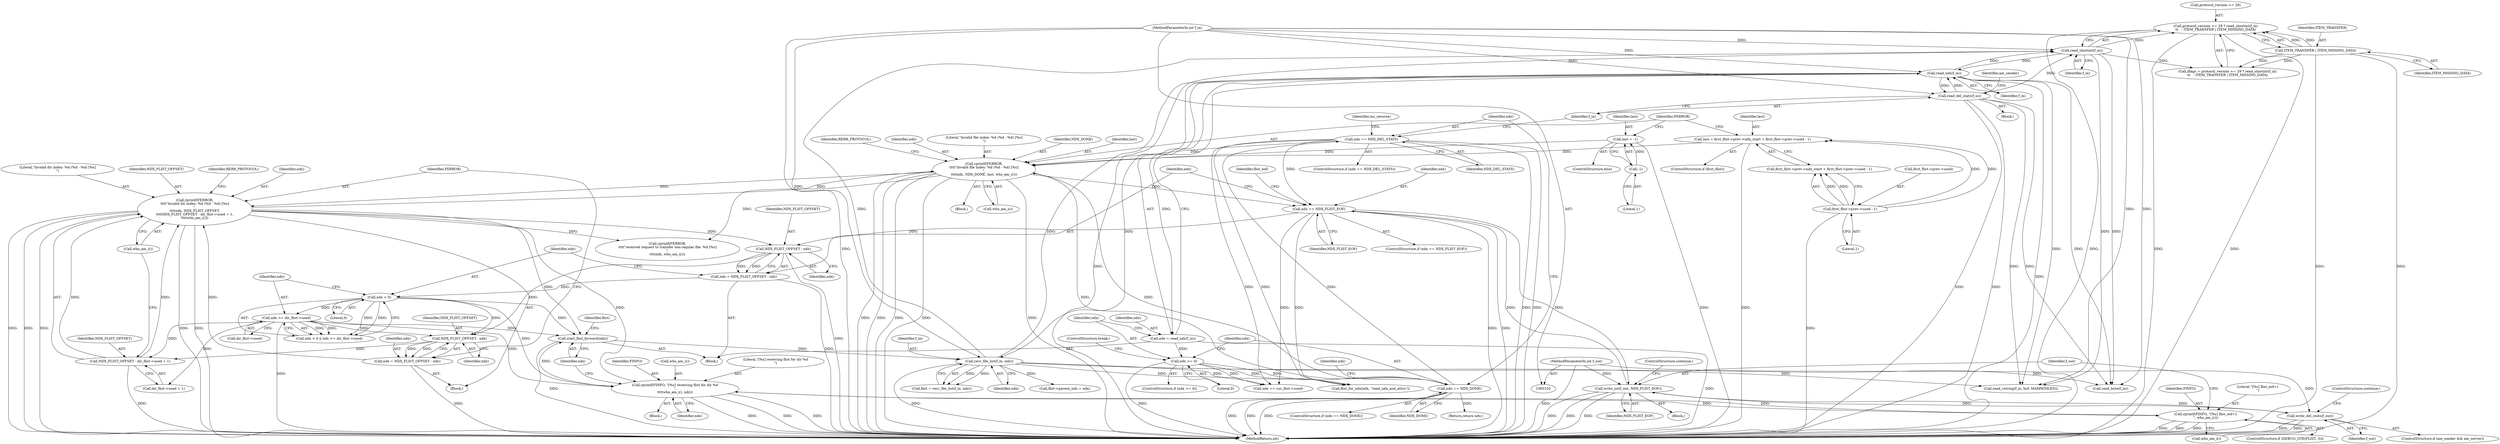 digraph "0_samba_70aeb5fddd1b2f8e143276f8d5a085db16c593b9@API" {
"1000273" [label="(Call,protocol_version >= 29 ? read_shortint(f_in)\n\t\t   : ITEM_TRANSFER | ITEM_MISSING_DATA)"];
"1000277" [label="(Call,read_shortint(f_in))"];
"1000262" [label="(Call,recv_file_list(f_in, ndx))"];
"1000127" [label="(Call,read_ndx(f_in))"];
"1000145" [label="(Call,read_del_stats(f_in))"];
"1000103" [label="(MethodParameterIn,int f_in)"];
"1000258" [label="(Call,start_flist_forward(ndx))"];
"1000222" [label="(Call,ndx >= dir_flist->used)"];
"1000219" [label="(Call,ndx < 0)"];
"1000212" [label="(Call,ndx = NDX_FLIST_OFFSET - ndx)"];
"1000214" [label="(Call,NDX_FLIST_OFFSET - ndx)"];
"1000233" [label="(Call,rprintf(FERROR,\n\t\t\t\t\"Invalid dir index: %d (%d - %d) [%s]\n\",\n\t\t\t\tndx, NDX_FLIST_OFFSET,\n\t\t\t\tNDX_FLIST_OFFSET - dir_flist->used + 1,\n\t\t\t\twho_am_i()))"];
"1000183" [label="(Call,rprintf(FERROR,\n\t\t\t\t\"Invalid file index: %d (%d - %d) [%s]\n\",\n\t\t\t\tndx, NDX_DONE, last, who_am_i()))"];
"1000141" [label="(Call,ndx == NDX_DEL_STATS)"];
"1000135" [label="(Call,ndx == NDX_DONE)"];
"1000130" [label="(Call,ndx >= 0)"];
"1000125" [label="(Call,ndx = read_ndx(f_in))"];
"1000163" [label="(Call,last = first_flist->prev->ndx_start + first_flist->prev->used - 1)"];
"1000171" [label="(Call,first_flist->prev->used - 1)"];
"1000179" [label="(Call,last = -1)"];
"1000181" [label="(Call,-1)"];
"1000228" [label="(Call,ndx = NDX_FLIST_OFFSET - ndx)"];
"1000230" [label="(Call,NDX_FLIST_OFFSET - ndx)"];
"1000238" [label="(Call,NDX_FLIST_OFFSET - dir_flist->used + 1)"];
"1000193" [label="(Call,ndx == NDX_FLIST_EOF)"];
"1000208" [label="(Call,write_int(f_out, NDX_FLIST_EOF))"];
"1000151" [label="(Call,write_del_stats(f_out))"];
"1000104" [label="(MethodParameterIn,int f_out)"];
"1000253" [label="(Call,rprintf(FINFO, \"[%s] receiving flist for dir %d\n\",\n\t\t\t\twho_am_i(), ndx))"];
"1000204" [label="(Call,rprintf(FINFO, \"[%s] flist_eof=1\n\", who_am_i()))"];
"1000279" [label="(Call,ITEM_TRANSFER | ITEM_MISSING_DATA)"];
"1000281" [label="(Identifier,ITEM_MISSING_DATA)"];
"1000222" [label="(Call,ndx >= dir_flist->used)"];
"1000273" [label="(Call,protocol_version >= 29 ? read_shortint(f_in)\n\t\t   : ITEM_TRANSFER | ITEM_MISSING_DATA)"];
"1000188" [label="(Identifier,last)"];
"1000240" [label="(Call,dir_flist->used + 1)"];
"1000192" [label="(ControlStructure,if (ndx == NDX_FLIST_EOF))"];
"1000183" [label="(Call,rprintf(FERROR,\n\t\t\t\t\"Invalid file index: %d (%d - %d) [%s]\n\",\n\t\t\t\tndx, NDX_DONE, last, who_am_i()))"];
"1000262" [label="(Call,recv_file_list(f_in, ndx))"];
"1000205" [label="(Identifier,FINFO)"];
"1000219" [label="(Call,ndx < 0)"];
"1000125" [label="(Call,ndx = read_ndx(f_in))"];
"1000186" [label="(Identifier,ndx)"];
"1000235" [label="(Literal,\"Invalid dir index: %d (%d - %d) [%s]\n\")"];
"1000194" [label="(Identifier,ndx)"];
"1000257" [label="(Identifier,ndx)"];
"1000231" [label="(Identifier,NDX_FLIST_OFFSET)"];
"1000208" [label="(Call,write_int(f_out, NDX_FLIST_EOF))"];
"1000133" [label="(ControlStructure,break;)"];
"1000134" [label="(ControlStructure,if (ndx == NDX_DONE))"];
"1000140" [label="(ControlStructure,if (ndx == NDX_DEL_STATS))"];
"1000128" [label="(Identifier,f_in)"];
"1000227" [label="(Block,)"];
"1000172" [label="(Call,first_flist->prev->used)"];
"1000271" [label="(Call,iflags = protocol_version >= 29 ? read_shortint(f_in)\n\t\t   : ITEM_TRANSFER | ITEM_MISSING_DATA)"];
"1000211" [label="(ControlStructure,continue;)"];
"1000256" [label="(Call,who_am_i())"];
"1000143" [label="(Identifier,NDX_DEL_STATS)"];
"1000230" [label="(Call,NDX_FLIST_OFFSET - ndx)"];
"1000232" [label="(Identifier,ndx)"];
"1000280" [label="(Identifier,ITEM_TRANSFER)"];
"1000132" [label="(Literal,0)"];
"1000131" [label="(Identifier,ndx)"];
"1000368" [label="(Call,read_vstring(f_in, buf, MAXPATHLEN))"];
"1000258" [label="(Call,start_flist_forward(ndx))"];
"1000180" [label="(Identifier,last)"];
"1000127" [label="(Call,read_ndx(f_in))"];
"1000263" [label="(Identifier,f_in)"];
"1000239" [label="(Identifier,NDX_FLIST_OFFSET)"];
"1000151" [label="(Call,write_del_stats(f_out))"];
"1000255" [label="(Literal,\"[%s] receiving flist for dir %d\n\")"];
"1000200" [label="(ControlStructure,if (DEBUG_GTE(FLIST, 3)))"];
"1000348" [label="(Call,read_byte(f_in))"];
"1000181" [label="(Call,-1)"];
"1000223" [label="(Identifier,ndx)"];
"1000185" [label="(Literal,\"Invalid file index: %d (%d - %d) [%s]\n\")"];
"1000137" [label="(Identifier,NDX_DONE)"];
"1000274" [label="(Call,protocol_version >= 29)"];
"1000135" [label="(Call,ndx == NDX_DONE)"];
"1000204" [label="(Call,rprintf(FINFO, \"[%s] flist_eof=1\n\", who_am_i()))"];
"1000165" [label="(Call,first_flist->prev->ndx_start + first_flist->prev->used - 1)"];
"1000215" [label="(Identifier,NDX_FLIST_OFFSET)"];
"1000104" [label="(MethodParameterIn,int f_out)"];
"1000164" [label="(Identifier,last)"];
"1000171" [label="(Call,first_flist->prev->used - 1)"];
"1000163" [label="(Call,last = first_flist->prev->ndx_start + first_flist->prev->used - 1)"];
"1000288" [label="(Call,ndx == cur_flist->used)"];
"1000147" [label="(ControlStructure,if (am_sender && am_server))"];
"1000177" [label="(Literal,1)"];
"1000216" [label="(Identifier,ndx)"];
"1000149" [label="(Identifier,am_sender)"];
"1000233" [label="(Call,rprintf(FERROR,\n\t\t\t\t\"Invalid dir index: %d (%d - %d) [%s]\n\",\n\t\t\t\tndx, NDX_FLIST_OFFSET,\n\t\t\t\tNDX_FLIST_OFFSET - dir_flist->used + 1,\n\t\t\t\twho_am_i()))"];
"1000306" [label="(Call,flist_for_ndx(ndx, \"read_ndx_and_attrs\"))"];
"1000238" [label="(Call,NDX_FLIST_OFFSET - dir_flist->used + 1)"];
"1000411" [label="(MethodReturn,int)"];
"1000398" [label="(Call,rprintf(FERROR,\n\t\t\t\t\"received request to transfer non-regular file: %d [%s]\n\",\n\t\t\t\tndx, who_am_i()))"];
"1000254" [label="(Identifier,FINFO)"];
"1000144" [label="(Block,)"];
"1000129" [label="(ControlStructure,if (ndx >= 0))"];
"1000193" [label="(Call,ndx == NDX_FLIST_EOF)"];
"1000178" [label="(ControlStructure,else)"];
"1000124" [label="(Block,)"];
"1000138" [label="(Return,return ndx;)"];
"1000142" [label="(Identifier,ndx)"];
"1000261" [label="(Identifier,flist)"];
"1000206" [label="(Literal,\"[%s] flist_eof=1\n\")"];
"1000210" [label="(Identifier,NDX_FLIST_EOF)"];
"1000236" [label="(Identifier,ndx)"];
"1000264" [label="(Identifier,ndx)"];
"1000278" [label="(Identifier,f_in)"];
"1000161" [label="(ControlStructure,if (first_flist))"];
"1000139" [label="(Identifier,ndx)"];
"1000253" [label="(Call,rprintf(FINFO, \"[%s] receiving flist for dir %d\n\",\n\t\t\t\twho_am_i(), ndx))"];
"1000145" [label="(Call,read_del_stats(f_in))"];
"1000265" [label="(Call,flist->parent_ndx = ndx)"];
"1000220" [label="(Identifier,ndx)"];
"1000245" [label="(Call,who_am_i())"];
"1000103" [label="(MethodParameterIn,int f_in)"];
"1000153" [label="(ControlStructure,continue;)"];
"1000209" [label="(Identifier,f_out)"];
"1000157" [label="(Identifier,inc_recurse)"];
"1000234" [label="(Identifier,FERROR)"];
"1000136" [label="(Identifier,ndx)"];
"1000252" [label="(Block,)"];
"1000212" [label="(Call,ndx = NDX_FLIST_OFFSET - ndx)"];
"1000187" [label="(Identifier,NDX_DONE)"];
"1000126" [label="(Identifier,ndx)"];
"1000159" [label="(Block,)"];
"1000184" [label="(Identifier,FERROR)"];
"1000218" [label="(Call,ndx < 0 || ndx >= dir_flist->used)"];
"1000207" [label="(Call,who_am_i())"];
"1000221" [label="(Literal,0)"];
"1000214" [label="(Call,NDX_FLIST_OFFSET - ndx)"];
"1000229" [label="(Identifier,ndx)"];
"1000237" [label="(Identifier,NDX_FLIST_OFFSET)"];
"1000228" [label="(Call,ndx = NDX_FLIST_OFFSET - ndx)"];
"1000196" [label="(Block,)"];
"1000152" [label="(Identifier,f_out)"];
"1000189" [label="(Call,who_am_i())"];
"1000195" [label="(Identifier,NDX_FLIST_EOF)"];
"1000141" [label="(Call,ndx == NDX_DEL_STATS)"];
"1000247" [label="(Identifier,RERR_PROTOCOL)"];
"1000259" [label="(Identifier,ndx)"];
"1000182" [label="(Literal,1)"];
"1000224" [label="(Call,dir_flist->used)"];
"1000279" [label="(Call,ITEM_TRANSFER | ITEM_MISSING_DATA)"];
"1000198" [label="(Identifier,flist_eof)"];
"1000191" [label="(Identifier,RERR_PROTOCOL)"];
"1000179" [label="(Call,last = -1)"];
"1000130" [label="(Call,ndx >= 0)"];
"1000146" [label="(Identifier,f_in)"];
"1000260" [label="(Call,flist = recv_file_list(f_in, ndx))"];
"1000213" [label="(Identifier,ndx)"];
"1000277" [label="(Call,read_shortint(f_in))"];
"1000273" -> "1000271"  [label="AST: "];
"1000273" -> "1000277"  [label="CFG: "];
"1000273" -> "1000279"  [label="CFG: "];
"1000274" -> "1000273"  [label="AST: "];
"1000277" -> "1000273"  [label="AST: "];
"1000279" -> "1000273"  [label="AST: "];
"1000271" -> "1000273"  [label="CFG: "];
"1000273" -> "1000411"  [label="DDG: "];
"1000273" -> "1000411"  [label="DDG: "];
"1000273" -> "1000411"  [label="DDG: "];
"1000277" -> "1000273"  [label="DDG: "];
"1000279" -> "1000273"  [label="DDG: "];
"1000279" -> "1000273"  [label="DDG: "];
"1000277" -> "1000278"  [label="CFG: "];
"1000278" -> "1000277"  [label="AST: "];
"1000277" -> "1000411"  [label="DDG: "];
"1000277" -> "1000127"  [label="DDG: "];
"1000277" -> "1000271"  [label="DDG: "];
"1000262" -> "1000277"  [label="DDG: "];
"1000127" -> "1000277"  [label="DDG: "];
"1000145" -> "1000277"  [label="DDG: "];
"1000103" -> "1000277"  [label="DDG: "];
"1000277" -> "1000348"  [label="DDG: "];
"1000277" -> "1000368"  [label="DDG: "];
"1000262" -> "1000260"  [label="AST: "];
"1000262" -> "1000264"  [label="CFG: "];
"1000263" -> "1000262"  [label="AST: "];
"1000264" -> "1000262"  [label="AST: "];
"1000260" -> "1000262"  [label="CFG: "];
"1000262" -> "1000411"  [label="DDG: "];
"1000262" -> "1000127"  [label="DDG: "];
"1000262" -> "1000260"  [label="DDG: "];
"1000262" -> "1000260"  [label="DDG: "];
"1000127" -> "1000262"  [label="DDG: "];
"1000103" -> "1000262"  [label="DDG: "];
"1000258" -> "1000262"  [label="DDG: "];
"1000262" -> "1000265"  [label="DDG: "];
"1000262" -> "1000288"  [label="DDG: "];
"1000262" -> "1000306"  [label="DDG: "];
"1000262" -> "1000348"  [label="DDG: "];
"1000262" -> "1000368"  [label="DDG: "];
"1000127" -> "1000125"  [label="AST: "];
"1000127" -> "1000128"  [label="CFG: "];
"1000128" -> "1000127"  [label="AST: "];
"1000125" -> "1000127"  [label="CFG: "];
"1000127" -> "1000411"  [label="DDG: "];
"1000127" -> "1000125"  [label="DDG: "];
"1000145" -> "1000127"  [label="DDG: "];
"1000103" -> "1000127"  [label="DDG: "];
"1000127" -> "1000145"  [label="DDG: "];
"1000127" -> "1000348"  [label="DDG: "];
"1000127" -> "1000368"  [label="DDG: "];
"1000145" -> "1000144"  [label="AST: "];
"1000145" -> "1000146"  [label="CFG: "];
"1000146" -> "1000145"  [label="AST: "];
"1000149" -> "1000145"  [label="CFG: "];
"1000145" -> "1000411"  [label="DDG: "];
"1000145" -> "1000411"  [label="DDG: "];
"1000103" -> "1000145"  [label="DDG: "];
"1000145" -> "1000348"  [label="DDG: "];
"1000145" -> "1000368"  [label="DDG: "];
"1000103" -> "1000102"  [label="AST: "];
"1000103" -> "1000411"  [label="DDG: "];
"1000103" -> "1000348"  [label="DDG: "];
"1000103" -> "1000368"  [label="DDG: "];
"1000258" -> "1000124"  [label="AST: "];
"1000258" -> "1000259"  [label="CFG: "];
"1000259" -> "1000258"  [label="AST: "];
"1000261" -> "1000258"  [label="CFG: "];
"1000258" -> "1000411"  [label="DDG: "];
"1000222" -> "1000258"  [label="DDG: "];
"1000233" -> "1000258"  [label="DDG: "];
"1000219" -> "1000258"  [label="DDG: "];
"1000253" -> "1000258"  [label="DDG: "];
"1000222" -> "1000218"  [label="AST: "];
"1000222" -> "1000224"  [label="CFG: "];
"1000223" -> "1000222"  [label="AST: "];
"1000224" -> "1000222"  [label="AST: "];
"1000218" -> "1000222"  [label="CFG: "];
"1000222" -> "1000411"  [label="DDG: "];
"1000222" -> "1000218"  [label="DDG: "];
"1000222" -> "1000218"  [label="DDG: "];
"1000219" -> "1000222"  [label="DDG: "];
"1000222" -> "1000230"  [label="DDG: "];
"1000222" -> "1000238"  [label="DDG: "];
"1000222" -> "1000240"  [label="DDG: "];
"1000222" -> "1000253"  [label="DDG: "];
"1000219" -> "1000218"  [label="AST: "];
"1000219" -> "1000221"  [label="CFG: "];
"1000220" -> "1000219"  [label="AST: "];
"1000221" -> "1000219"  [label="AST: "];
"1000223" -> "1000219"  [label="CFG: "];
"1000218" -> "1000219"  [label="CFG: "];
"1000219" -> "1000218"  [label="DDG: "];
"1000219" -> "1000218"  [label="DDG: "];
"1000212" -> "1000219"  [label="DDG: "];
"1000219" -> "1000230"  [label="DDG: "];
"1000219" -> "1000253"  [label="DDG: "];
"1000212" -> "1000124"  [label="AST: "];
"1000212" -> "1000214"  [label="CFG: "];
"1000213" -> "1000212"  [label="AST: "];
"1000214" -> "1000212"  [label="AST: "];
"1000220" -> "1000212"  [label="CFG: "];
"1000212" -> "1000411"  [label="DDG: "];
"1000214" -> "1000212"  [label="DDG: "];
"1000214" -> "1000212"  [label="DDG: "];
"1000214" -> "1000216"  [label="CFG: "];
"1000215" -> "1000214"  [label="AST: "];
"1000216" -> "1000214"  [label="AST: "];
"1000214" -> "1000411"  [label="DDG: "];
"1000233" -> "1000214"  [label="DDG: "];
"1000193" -> "1000214"  [label="DDG: "];
"1000214" -> "1000230"  [label="DDG: "];
"1000233" -> "1000227"  [label="AST: "];
"1000233" -> "1000245"  [label="CFG: "];
"1000234" -> "1000233"  [label="AST: "];
"1000235" -> "1000233"  [label="AST: "];
"1000236" -> "1000233"  [label="AST: "];
"1000237" -> "1000233"  [label="AST: "];
"1000238" -> "1000233"  [label="AST: "];
"1000245" -> "1000233"  [label="AST: "];
"1000247" -> "1000233"  [label="CFG: "];
"1000233" -> "1000411"  [label="DDG: "];
"1000233" -> "1000411"  [label="DDG: "];
"1000233" -> "1000411"  [label="DDG: "];
"1000233" -> "1000411"  [label="DDG: "];
"1000233" -> "1000411"  [label="DDG: "];
"1000233" -> "1000183"  [label="DDG: "];
"1000183" -> "1000233"  [label="DDG: "];
"1000228" -> "1000233"  [label="DDG: "];
"1000238" -> "1000233"  [label="DDG: "];
"1000238" -> "1000233"  [label="DDG: "];
"1000233" -> "1000253"  [label="DDG: "];
"1000233" -> "1000398"  [label="DDG: "];
"1000183" -> "1000159"  [label="AST: "];
"1000183" -> "1000189"  [label="CFG: "];
"1000184" -> "1000183"  [label="AST: "];
"1000185" -> "1000183"  [label="AST: "];
"1000186" -> "1000183"  [label="AST: "];
"1000187" -> "1000183"  [label="AST: "];
"1000188" -> "1000183"  [label="AST: "];
"1000189" -> "1000183"  [label="AST: "];
"1000191" -> "1000183"  [label="CFG: "];
"1000183" -> "1000411"  [label="DDG: "];
"1000183" -> "1000411"  [label="DDG: "];
"1000183" -> "1000411"  [label="DDG: "];
"1000183" -> "1000411"  [label="DDG: "];
"1000183" -> "1000411"  [label="DDG: "];
"1000183" -> "1000135"  [label="DDG: "];
"1000141" -> "1000183"  [label="DDG: "];
"1000135" -> "1000183"  [label="DDG: "];
"1000163" -> "1000183"  [label="DDG: "];
"1000179" -> "1000183"  [label="DDG: "];
"1000183" -> "1000193"  [label="DDG: "];
"1000183" -> "1000398"  [label="DDG: "];
"1000141" -> "1000140"  [label="AST: "];
"1000141" -> "1000143"  [label="CFG: "];
"1000142" -> "1000141"  [label="AST: "];
"1000143" -> "1000141"  [label="AST: "];
"1000146" -> "1000141"  [label="CFG: "];
"1000157" -> "1000141"  [label="CFG: "];
"1000141" -> "1000411"  [label="DDG: "];
"1000141" -> "1000411"  [label="DDG: "];
"1000135" -> "1000141"  [label="DDG: "];
"1000141" -> "1000193"  [label="DDG: "];
"1000141" -> "1000288"  [label="DDG: "];
"1000141" -> "1000306"  [label="DDG: "];
"1000135" -> "1000134"  [label="AST: "];
"1000135" -> "1000137"  [label="CFG: "];
"1000136" -> "1000135"  [label="AST: "];
"1000137" -> "1000135"  [label="AST: "];
"1000139" -> "1000135"  [label="CFG: "];
"1000142" -> "1000135"  [label="CFG: "];
"1000135" -> "1000411"  [label="DDG: "];
"1000135" -> "1000411"  [label="DDG: "];
"1000135" -> "1000411"  [label="DDG: "];
"1000130" -> "1000135"  [label="DDG: "];
"1000135" -> "1000138"  [label="DDG: "];
"1000130" -> "1000129"  [label="AST: "];
"1000130" -> "1000132"  [label="CFG: "];
"1000131" -> "1000130"  [label="AST: "];
"1000132" -> "1000130"  [label="AST: "];
"1000133" -> "1000130"  [label="CFG: "];
"1000136" -> "1000130"  [label="CFG: "];
"1000130" -> "1000411"  [label="DDG: "];
"1000125" -> "1000130"  [label="DDG: "];
"1000130" -> "1000288"  [label="DDG: "];
"1000130" -> "1000306"  [label="DDG: "];
"1000125" -> "1000124"  [label="AST: "];
"1000126" -> "1000125"  [label="AST: "];
"1000131" -> "1000125"  [label="CFG: "];
"1000125" -> "1000411"  [label="DDG: "];
"1000163" -> "1000161"  [label="AST: "];
"1000163" -> "1000165"  [label="CFG: "];
"1000164" -> "1000163"  [label="AST: "];
"1000165" -> "1000163"  [label="AST: "];
"1000184" -> "1000163"  [label="CFG: "];
"1000163" -> "1000411"  [label="DDG: "];
"1000171" -> "1000163"  [label="DDG: "];
"1000171" -> "1000163"  [label="DDG: "];
"1000171" -> "1000165"  [label="AST: "];
"1000171" -> "1000177"  [label="CFG: "];
"1000172" -> "1000171"  [label="AST: "];
"1000177" -> "1000171"  [label="AST: "];
"1000165" -> "1000171"  [label="CFG: "];
"1000171" -> "1000411"  [label="DDG: "];
"1000171" -> "1000165"  [label="DDG: "];
"1000171" -> "1000165"  [label="DDG: "];
"1000179" -> "1000178"  [label="AST: "];
"1000179" -> "1000181"  [label="CFG: "];
"1000180" -> "1000179"  [label="AST: "];
"1000181" -> "1000179"  [label="AST: "];
"1000184" -> "1000179"  [label="CFG: "];
"1000179" -> "1000411"  [label="DDG: "];
"1000181" -> "1000179"  [label="DDG: "];
"1000181" -> "1000182"  [label="CFG: "];
"1000182" -> "1000181"  [label="AST: "];
"1000228" -> "1000227"  [label="AST: "];
"1000228" -> "1000230"  [label="CFG: "];
"1000229" -> "1000228"  [label="AST: "];
"1000230" -> "1000228"  [label="AST: "];
"1000234" -> "1000228"  [label="CFG: "];
"1000228" -> "1000411"  [label="DDG: "];
"1000230" -> "1000228"  [label="DDG: "];
"1000230" -> "1000228"  [label="DDG: "];
"1000230" -> "1000232"  [label="CFG: "];
"1000231" -> "1000230"  [label="AST: "];
"1000232" -> "1000230"  [label="AST: "];
"1000230" -> "1000238"  [label="DDG: "];
"1000238" -> "1000240"  [label="CFG: "];
"1000239" -> "1000238"  [label="AST: "];
"1000240" -> "1000238"  [label="AST: "];
"1000245" -> "1000238"  [label="CFG: "];
"1000238" -> "1000411"  [label="DDG: "];
"1000193" -> "1000192"  [label="AST: "];
"1000193" -> "1000195"  [label="CFG: "];
"1000194" -> "1000193"  [label="AST: "];
"1000195" -> "1000193"  [label="AST: "];
"1000198" -> "1000193"  [label="CFG: "];
"1000213" -> "1000193"  [label="CFG: "];
"1000193" -> "1000411"  [label="DDG: "];
"1000193" -> "1000411"  [label="DDG: "];
"1000208" -> "1000193"  [label="DDG: "];
"1000193" -> "1000208"  [label="DDG: "];
"1000193" -> "1000288"  [label="DDG: "];
"1000193" -> "1000306"  [label="DDG: "];
"1000208" -> "1000196"  [label="AST: "];
"1000208" -> "1000210"  [label="CFG: "];
"1000209" -> "1000208"  [label="AST: "];
"1000210" -> "1000208"  [label="AST: "];
"1000211" -> "1000208"  [label="CFG: "];
"1000208" -> "1000411"  [label="DDG: "];
"1000208" -> "1000411"  [label="DDG: "];
"1000208" -> "1000411"  [label="DDG: "];
"1000208" -> "1000151"  [label="DDG: "];
"1000151" -> "1000208"  [label="DDG: "];
"1000104" -> "1000208"  [label="DDG: "];
"1000151" -> "1000147"  [label="AST: "];
"1000151" -> "1000152"  [label="CFG: "];
"1000152" -> "1000151"  [label="AST: "];
"1000153" -> "1000151"  [label="CFG: "];
"1000151" -> "1000411"  [label="DDG: "];
"1000151" -> "1000411"  [label="DDG: "];
"1000104" -> "1000151"  [label="DDG: "];
"1000104" -> "1000102"  [label="AST: "];
"1000104" -> "1000411"  [label="DDG: "];
"1000253" -> "1000252"  [label="AST: "];
"1000253" -> "1000257"  [label="CFG: "];
"1000254" -> "1000253"  [label="AST: "];
"1000255" -> "1000253"  [label="AST: "];
"1000256" -> "1000253"  [label="AST: "];
"1000257" -> "1000253"  [label="AST: "];
"1000259" -> "1000253"  [label="CFG: "];
"1000253" -> "1000411"  [label="DDG: "];
"1000253" -> "1000411"  [label="DDG: "];
"1000253" -> "1000411"  [label="DDG: "];
"1000253" -> "1000204"  [label="DDG: "];
"1000204" -> "1000253"  [label="DDG: "];
"1000204" -> "1000200"  [label="AST: "];
"1000204" -> "1000207"  [label="CFG: "];
"1000205" -> "1000204"  [label="AST: "];
"1000206" -> "1000204"  [label="AST: "];
"1000207" -> "1000204"  [label="AST: "];
"1000209" -> "1000204"  [label="CFG: "];
"1000204" -> "1000411"  [label="DDG: "];
"1000204" -> "1000411"  [label="DDG: "];
"1000204" -> "1000411"  [label="DDG: "];
"1000279" -> "1000281"  [label="CFG: "];
"1000280" -> "1000279"  [label="AST: "];
"1000281" -> "1000279"  [label="AST: "];
"1000279" -> "1000411"  [label="DDG: "];
"1000279" -> "1000411"  [label="DDG: "];
"1000279" -> "1000271"  [label="DDG: "];
"1000279" -> "1000271"  [label="DDG: "];
}
